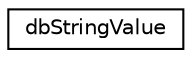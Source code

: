 digraph "Graphical Class Hierarchy"
{
 // INTERACTIVE_SVG=YES
 // LATEX_PDF_SIZE
  edge [fontname="Helvetica",fontsize="10",labelfontname="Helvetica",labelfontsize="10"];
  node [fontname="Helvetica",fontsize="10",shape=record];
  rankdir="LR";
  Node0 [label="dbStringValue",height=0.2,width=0.4,color="black", fillcolor="white", style="filled",URL="$structdbStringValue.html",tooltip=" "];
}
